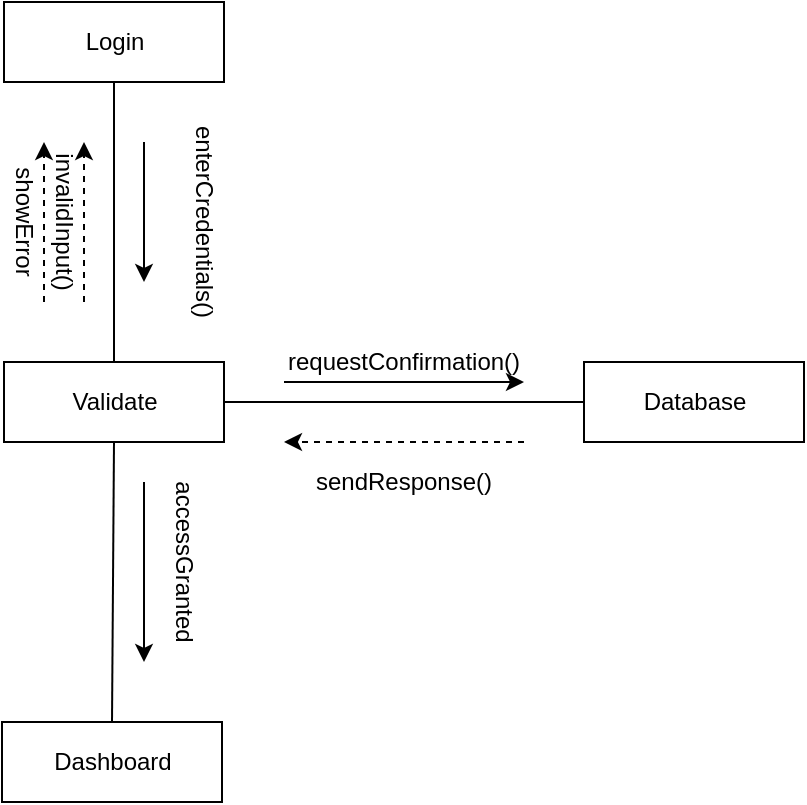 <mxfile version="13.1.0" type="github"><diagram id="DxL84yhtj7YmHpNSZvy7" name="Page-1"><mxGraphModel dx="1038" dy="548" grid="1" gridSize="10" guides="1" tooltips="1" connect="1" arrows="1" fold="1" page="1" pageScale="1" pageWidth="827" pageHeight="1169" math="0" shadow="0"><root><mxCell id="0"/><mxCell id="1" parent="0"/><mxCell id="d4NC0CoDP87MPSXxXiKy-2" value="Login" style="html=1;" vertex="1" parent="1"><mxGeometry x="360" y="10" width="110" height="40" as="geometry"/></mxCell><mxCell id="d4NC0CoDP87MPSXxXiKy-3" value="Validate" style="html=1;" vertex="1" parent="1"><mxGeometry x="360" y="190" width="110" height="40" as="geometry"/></mxCell><mxCell id="d4NC0CoDP87MPSXxXiKy-4" value="Dashboard" style="html=1;" vertex="1" parent="1"><mxGeometry x="359" y="370" width="110" height="40" as="geometry"/></mxCell><mxCell id="d4NC0CoDP87MPSXxXiKy-5" value="Database" style="html=1;" vertex="1" parent="1"><mxGeometry x="650" y="190" width="110" height="40" as="geometry"/></mxCell><mxCell id="d4NC0CoDP87MPSXxXiKy-6" value="" style="endArrow=none;html=1;entryX=0.5;entryY=1;entryDx=0;entryDy=0;exitX=0.5;exitY=0;exitDx=0;exitDy=0;" edge="1" parent="1" source="d4NC0CoDP87MPSXxXiKy-3" target="d4NC0CoDP87MPSXxXiKy-2"><mxGeometry width="50" height="50" relative="1" as="geometry"><mxPoint x="390" y="310" as="sourcePoint"/><mxPoint x="440" y="260" as="targetPoint"/></mxGeometry></mxCell><mxCell id="d4NC0CoDP87MPSXxXiKy-7" value="" style="endArrow=none;html=1;entryX=0.5;entryY=1;entryDx=0;entryDy=0;exitX=0.5;exitY=0;exitDx=0;exitDy=0;" edge="1" parent="1" source="d4NC0CoDP87MPSXxXiKy-4" target="d4NC0CoDP87MPSXxXiKy-3"><mxGeometry width="50" height="50" relative="1" as="geometry"><mxPoint x="390" y="310" as="sourcePoint"/><mxPoint x="440" y="260" as="targetPoint"/></mxGeometry></mxCell><mxCell id="d4NC0CoDP87MPSXxXiKy-8" value="" style="endArrow=none;html=1;entryX=0;entryY=0.5;entryDx=0;entryDy=0;exitX=1;exitY=0.5;exitDx=0;exitDy=0;" edge="1" parent="1" source="d4NC0CoDP87MPSXxXiKy-3" target="d4NC0CoDP87MPSXxXiKy-5"><mxGeometry width="50" height="50" relative="1" as="geometry"><mxPoint x="390" y="310" as="sourcePoint"/><mxPoint x="440" y="260" as="targetPoint"/></mxGeometry></mxCell><mxCell id="d4NC0CoDP87MPSXxXiKy-9" value="" style="endArrow=classic;html=1;" edge="1" parent="1"><mxGeometry width="50" height="50" relative="1" as="geometry"><mxPoint x="430" y="80" as="sourcePoint"/><mxPoint x="430" y="150" as="targetPoint"/></mxGeometry></mxCell><mxCell id="d4NC0CoDP87MPSXxXiKy-10" value="" style="endArrow=classic;html=1;" edge="1" parent="1"><mxGeometry width="50" height="50" relative="1" as="geometry"><mxPoint x="430" y="250" as="sourcePoint"/><mxPoint x="430" y="340" as="targetPoint"/></mxGeometry></mxCell><mxCell id="d4NC0CoDP87MPSXxXiKy-11" value="" style="endArrow=classic;html=1;" edge="1" parent="1"><mxGeometry width="50" height="50" relative="1" as="geometry"><mxPoint x="500" y="200" as="sourcePoint"/><mxPoint x="620" y="200" as="targetPoint"/></mxGeometry></mxCell><mxCell id="d4NC0CoDP87MPSXxXiKy-12" value="enterCredentials()" style="text;html=1;strokeColor=none;fillColor=none;align=center;verticalAlign=middle;whiteSpace=wrap;rounded=0;rotation=90;" vertex="1" parent="1"><mxGeometry x="440" y="110" width="40" height="20" as="geometry"/></mxCell><mxCell id="d4NC0CoDP87MPSXxXiKy-13" value="requestConfirmation()" style="text;html=1;strokeColor=none;fillColor=none;align=center;verticalAlign=middle;whiteSpace=wrap;rounded=0;" vertex="1" parent="1"><mxGeometry x="540" y="180" width="40" height="20" as="geometry"/></mxCell><mxCell id="d4NC0CoDP87MPSXxXiKy-16" value="" style="endArrow=classic;html=1;dashed=1;" edge="1" parent="1"><mxGeometry width="50" height="50" relative="1" as="geometry"><mxPoint x="620" y="230" as="sourcePoint"/><mxPoint x="500" y="230" as="targetPoint"/></mxGeometry></mxCell><mxCell id="d4NC0CoDP87MPSXxXiKy-17" value="sendResponse()" style="text;html=1;strokeColor=none;fillColor=none;align=center;verticalAlign=middle;whiteSpace=wrap;rounded=0;" vertex="1" parent="1"><mxGeometry x="540" y="240" width="40" height="20" as="geometry"/></mxCell><mxCell id="d4NC0CoDP87MPSXxXiKy-19" value="accessGranted" style="text;html=1;strokeColor=none;fillColor=none;align=center;verticalAlign=middle;whiteSpace=wrap;rounded=0;rotation=90;" vertex="1" parent="1"><mxGeometry x="430" y="280" width="40" height="20" as="geometry"/></mxCell><mxCell id="d4NC0CoDP87MPSXxXiKy-20" value="" style="endArrow=classic;html=1;dashed=1;" edge="1" parent="1"><mxGeometry width="50" height="50" relative="1" as="geometry"><mxPoint x="400" y="160" as="sourcePoint"/><mxPoint x="400" y="80" as="targetPoint"/></mxGeometry></mxCell><mxCell id="d4NC0CoDP87MPSXxXiKy-21" value="invalidInput()" style="text;html=1;strokeColor=none;fillColor=none;align=center;verticalAlign=middle;whiteSpace=wrap;rounded=0;rotation=90;" vertex="1" parent="1"><mxGeometry x="370" y="110" width="40" height="20" as="geometry"/></mxCell><mxCell id="d4NC0CoDP87MPSXxXiKy-23" value="showError" style="text;html=1;strokeColor=none;fillColor=none;align=center;verticalAlign=middle;whiteSpace=wrap;rounded=0;rotation=90;" vertex="1" parent="1"><mxGeometry x="350" y="110" width="40" height="20" as="geometry"/></mxCell><mxCell id="d4NC0CoDP87MPSXxXiKy-24" value="" style="endArrow=classic;html=1;dashed=1;" edge="1" parent="1"><mxGeometry width="50" height="50" relative="1" as="geometry"><mxPoint x="380" y="160" as="sourcePoint"/><mxPoint x="380" y="80" as="targetPoint"/></mxGeometry></mxCell></root></mxGraphModel></diagram></mxfile>